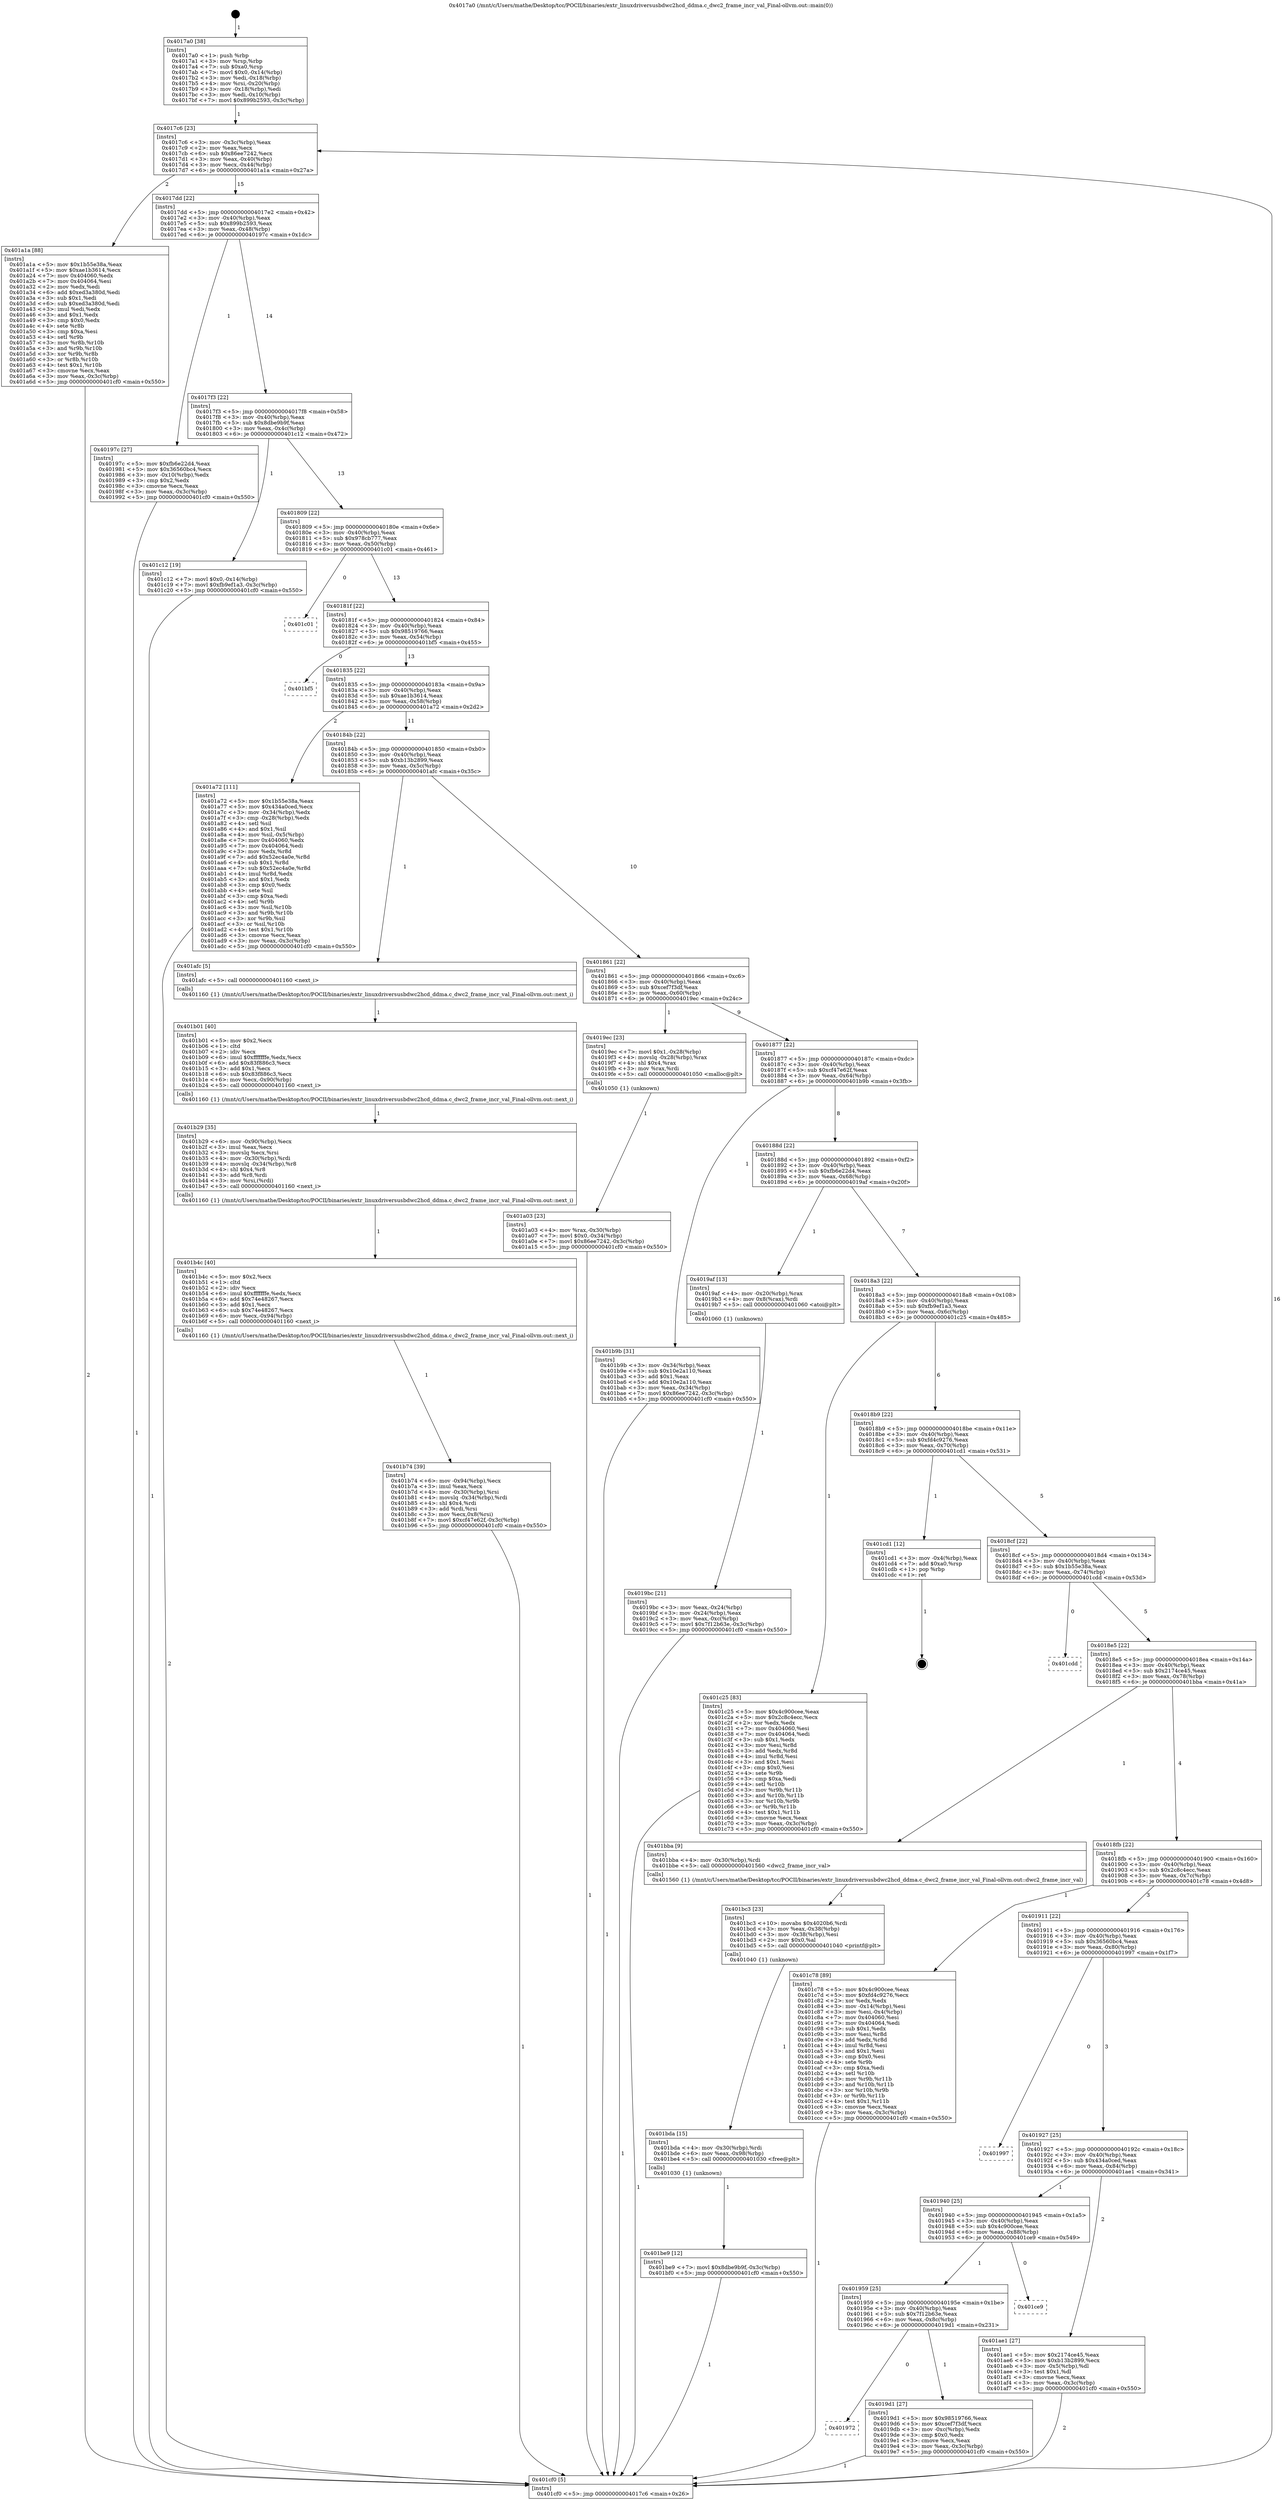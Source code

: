 digraph "0x4017a0" {
  label = "0x4017a0 (/mnt/c/Users/mathe/Desktop/tcc/POCII/binaries/extr_linuxdriversusbdwc2hcd_ddma.c_dwc2_frame_incr_val_Final-ollvm.out::main(0))"
  labelloc = "t"
  node[shape=record]

  Entry [label="",width=0.3,height=0.3,shape=circle,fillcolor=black,style=filled]
  "0x4017c6" [label="{
     0x4017c6 [23]\l
     | [instrs]\l
     &nbsp;&nbsp;0x4017c6 \<+3\>: mov -0x3c(%rbp),%eax\l
     &nbsp;&nbsp;0x4017c9 \<+2\>: mov %eax,%ecx\l
     &nbsp;&nbsp;0x4017cb \<+6\>: sub $0x86ee7242,%ecx\l
     &nbsp;&nbsp;0x4017d1 \<+3\>: mov %eax,-0x40(%rbp)\l
     &nbsp;&nbsp;0x4017d4 \<+3\>: mov %ecx,-0x44(%rbp)\l
     &nbsp;&nbsp;0x4017d7 \<+6\>: je 0000000000401a1a \<main+0x27a\>\l
  }"]
  "0x401a1a" [label="{
     0x401a1a [88]\l
     | [instrs]\l
     &nbsp;&nbsp;0x401a1a \<+5\>: mov $0x1b55e38a,%eax\l
     &nbsp;&nbsp;0x401a1f \<+5\>: mov $0xae1b3614,%ecx\l
     &nbsp;&nbsp;0x401a24 \<+7\>: mov 0x404060,%edx\l
     &nbsp;&nbsp;0x401a2b \<+7\>: mov 0x404064,%esi\l
     &nbsp;&nbsp;0x401a32 \<+2\>: mov %edx,%edi\l
     &nbsp;&nbsp;0x401a34 \<+6\>: add $0xed3a380d,%edi\l
     &nbsp;&nbsp;0x401a3a \<+3\>: sub $0x1,%edi\l
     &nbsp;&nbsp;0x401a3d \<+6\>: sub $0xed3a380d,%edi\l
     &nbsp;&nbsp;0x401a43 \<+3\>: imul %edi,%edx\l
     &nbsp;&nbsp;0x401a46 \<+3\>: and $0x1,%edx\l
     &nbsp;&nbsp;0x401a49 \<+3\>: cmp $0x0,%edx\l
     &nbsp;&nbsp;0x401a4c \<+4\>: sete %r8b\l
     &nbsp;&nbsp;0x401a50 \<+3\>: cmp $0xa,%esi\l
     &nbsp;&nbsp;0x401a53 \<+4\>: setl %r9b\l
     &nbsp;&nbsp;0x401a57 \<+3\>: mov %r8b,%r10b\l
     &nbsp;&nbsp;0x401a5a \<+3\>: and %r9b,%r10b\l
     &nbsp;&nbsp;0x401a5d \<+3\>: xor %r9b,%r8b\l
     &nbsp;&nbsp;0x401a60 \<+3\>: or %r8b,%r10b\l
     &nbsp;&nbsp;0x401a63 \<+4\>: test $0x1,%r10b\l
     &nbsp;&nbsp;0x401a67 \<+3\>: cmovne %ecx,%eax\l
     &nbsp;&nbsp;0x401a6a \<+3\>: mov %eax,-0x3c(%rbp)\l
     &nbsp;&nbsp;0x401a6d \<+5\>: jmp 0000000000401cf0 \<main+0x550\>\l
  }"]
  "0x4017dd" [label="{
     0x4017dd [22]\l
     | [instrs]\l
     &nbsp;&nbsp;0x4017dd \<+5\>: jmp 00000000004017e2 \<main+0x42\>\l
     &nbsp;&nbsp;0x4017e2 \<+3\>: mov -0x40(%rbp),%eax\l
     &nbsp;&nbsp;0x4017e5 \<+5\>: sub $0x899b2593,%eax\l
     &nbsp;&nbsp;0x4017ea \<+3\>: mov %eax,-0x48(%rbp)\l
     &nbsp;&nbsp;0x4017ed \<+6\>: je 000000000040197c \<main+0x1dc\>\l
  }"]
  Exit [label="",width=0.3,height=0.3,shape=circle,fillcolor=black,style=filled,peripheries=2]
  "0x40197c" [label="{
     0x40197c [27]\l
     | [instrs]\l
     &nbsp;&nbsp;0x40197c \<+5\>: mov $0xfb6e22d4,%eax\l
     &nbsp;&nbsp;0x401981 \<+5\>: mov $0x36560bc4,%ecx\l
     &nbsp;&nbsp;0x401986 \<+3\>: mov -0x10(%rbp),%edx\l
     &nbsp;&nbsp;0x401989 \<+3\>: cmp $0x2,%edx\l
     &nbsp;&nbsp;0x40198c \<+3\>: cmovne %ecx,%eax\l
     &nbsp;&nbsp;0x40198f \<+3\>: mov %eax,-0x3c(%rbp)\l
     &nbsp;&nbsp;0x401992 \<+5\>: jmp 0000000000401cf0 \<main+0x550\>\l
  }"]
  "0x4017f3" [label="{
     0x4017f3 [22]\l
     | [instrs]\l
     &nbsp;&nbsp;0x4017f3 \<+5\>: jmp 00000000004017f8 \<main+0x58\>\l
     &nbsp;&nbsp;0x4017f8 \<+3\>: mov -0x40(%rbp),%eax\l
     &nbsp;&nbsp;0x4017fb \<+5\>: sub $0x8dbe9b9f,%eax\l
     &nbsp;&nbsp;0x401800 \<+3\>: mov %eax,-0x4c(%rbp)\l
     &nbsp;&nbsp;0x401803 \<+6\>: je 0000000000401c12 \<main+0x472\>\l
  }"]
  "0x401cf0" [label="{
     0x401cf0 [5]\l
     | [instrs]\l
     &nbsp;&nbsp;0x401cf0 \<+5\>: jmp 00000000004017c6 \<main+0x26\>\l
  }"]
  "0x4017a0" [label="{
     0x4017a0 [38]\l
     | [instrs]\l
     &nbsp;&nbsp;0x4017a0 \<+1\>: push %rbp\l
     &nbsp;&nbsp;0x4017a1 \<+3\>: mov %rsp,%rbp\l
     &nbsp;&nbsp;0x4017a4 \<+7\>: sub $0xa0,%rsp\l
     &nbsp;&nbsp;0x4017ab \<+7\>: movl $0x0,-0x14(%rbp)\l
     &nbsp;&nbsp;0x4017b2 \<+3\>: mov %edi,-0x18(%rbp)\l
     &nbsp;&nbsp;0x4017b5 \<+4\>: mov %rsi,-0x20(%rbp)\l
     &nbsp;&nbsp;0x4017b9 \<+3\>: mov -0x18(%rbp),%edi\l
     &nbsp;&nbsp;0x4017bc \<+3\>: mov %edi,-0x10(%rbp)\l
     &nbsp;&nbsp;0x4017bf \<+7\>: movl $0x899b2593,-0x3c(%rbp)\l
  }"]
  "0x401be9" [label="{
     0x401be9 [12]\l
     | [instrs]\l
     &nbsp;&nbsp;0x401be9 \<+7\>: movl $0x8dbe9b9f,-0x3c(%rbp)\l
     &nbsp;&nbsp;0x401bf0 \<+5\>: jmp 0000000000401cf0 \<main+0x550\>\l
  }"]
  "0x401c12" [label="{
     0x401c12 [19]\l
     | [instrs]\l
     &nbsp;&nbsp;0x401c12 \<+7\>: movl $0x0,-0x14(%rbp)\l
     &nbsp;&nbsp;0x401c19 \<+7\>: movl $0xfb9ef1a3,-0x3c(%rbp)\l
     &nbsp;&nbsp;0x401c20 \<+5\>: jmp 0000000000401cf0 \<main+0x550\>\l
  }"]
  "0x401809" [label="{
     0x401809 [22]\l
     | [instrs]\l
     &nbsp;&nbsp;0x401809 \<+5\>: jmp 000000000040180e \<main+0x6e\>\l
     &nbsp;&nbsp;0x40180e \<+3\>: mov -0x40(%rbp),%eax\l
     &nbsp;&nbsp;0x401811 \<+5\>: sub $0x978cb777,%eax\l
     &nbsp;&nbsp;0x401816 \<+3\>: mov %eax,-0x50(%rbp)\l
     &nbsp;&nbsp;0x401819 \<+6\>: je 0000000000401c01 \<main+0x461\>\l
  }"]
  "0x401bda" [label="{
     0x401bda [15]\l
     | [instrs]\l
     &nbsp;&nbsp;0x401bda \<+4\>: mov -0x30(%rbp),%rdi\l
     &nbsp;&nbsp;0x401bde \<+6\>: mov %eax,-0x98(%rbp)\l
     &nbsp;&nbsp;0x401be4 \<+5\>: call 0000000000401030 \<free@plt\>\l
     | [calls]\l
     &nbsp;&nbsp;0x401030 \{1\} (unknown)\l
  }"]
  "0x401c01" [label="{
     0x401c01\l
  }", style=dashed]
  "0x40181f" [label="{
     0x40181f [22]\l
     | [instrs]\l
     &nbsp;&nbsp;0x40181f \<+5\>: jmp 0000000000401824 \<main+0x84\>\l
     &nbsp;&nbsp;0x401824 \<+3\>: mov -0x40(%rbp),%eax\l
     &nbsp;&nbsp;0x401827 \<+5\>: sub $0x98519766,%eax\l
     &nbsp;&nbsp;0x40182c \<+3\>: mov %eax,-0x54(%rbp)\l
     &nbsp;&nbsp;0x40182f \<+6\>: je 0000000000401bf5 \<main+0x455\>\l
  }"]
  "0x401bc3" [label="{
     0x401bc3 [23]\l
     | [instrs]\l
     &nbsp;&nbsp;0x401bc3 \<+10\>: movabs $0x4020b6,%rdi\l
     &nbsp;&nbsp;0x401bcd \<+3\>: mov %eax,-0x38(%rbp)\l
     &nbsp;&nbsp;0x401bd0 \<+3\>: mov -0x38(%rbp),%esi\l
     &nbsp;&nbsp;0x401bd3 \<+2\>: mov $0x0,%al\l
     &nbsp;&nbsp;0x401bd5 \<+5\>: call 0000000000401040 \<printf@plt\>\l
     | [calls]\l
     &nbsp;&nbsp;0x401040 \{1\} (unknown)\l
  }"]
  "0x401bf5" [label="{
     0x401bf5\l
  }", style=dashed]
  "0x401835" [label="{
     0x401835 [22]\l
     | [instrs]\l
     &nbsp;&nbsp;0x401835 \<+5\>: jmp 000000000040183a \<main+0x9a\>\l
     &nbsp;&nbsp;0x40183a \<+3\>: mov -0x40(%rbp),%eax\l
     &nbsp;&nbsp;0x40183d \<+5\>: sub $0xae1b3614,%eax\l
     &nbsp;&nbsp;0x401842 \<+3\>: mov %eax,-0x58(%rbp)\l
     &nbsp;&nbsp;0x401845 \<+6\>: je 0000000000401a72 \<main+0x2d2\>\l
  }"]
  "0x401b74" [label="{
     0x401b74 [39]\l
     | [instrs]\l
     &nbsp;&nbsp;0x401b74 \<+6\>: mov -0x94(%rbp),%ecx\l
     &nbsp;&nbsp;0x401b7a \<+3\>: imul %eax,%ecx\l
     &nbsp;&nbsp;0x401b7d \<+4\>: mov -0x30(%rbp),%rsi\l
     &nbsp;&nbsp;0x401b81 \<+4\>: movslq -0x34(%rbp),%rdi\l
     &nbsp;&nbsp;0x401b85 \<+4\>: shl $0x4,%rdi\l
     &nbsp;&nbsp;0x401b89 \<+3\>: add %rdi,%rsi\l
     &nbsp;&nbsp;0x401b8c \<+3\>: mov %ecx,0x8(%rsi)\l
     &nbsp;&nbsp;0x401b8f \<+7\>: movl $0xcf47e62f,-0x3c(%rbp)\l
     &nbsp;&nbsp;0x401b96 \<+5\>: jmp 0000000000401cf0 \<main+0x550\>\l
  }"]
  "0x401a72" [label="{
     0x401a72 [111]\l
     | [instrs]\l
     &nbsp;&nbsp;0x401a72 \<+5\>: mov $0x1b55e38a,%eax\l
     &nbsp;&nbsp;0x401a77 \<+5\>: mov $0x434a0ced,%ecx\l
     &nbsp;&nbsp;0x401a7c \<+3\>: mov -0x34(%rbp),%edx\l
     &nbsp;&nbsp;0x401a7f \<+3\>: cmp -0x28(%rbp),%edx\l
     &nbsp;&nbsp;0x401a82 \<+4\>: setl %sil\l
     &nbsp;&nbsp;0x401a86 \<+4\>: and $0x1,%sil\l
     &nbsp;&nbsp;0x401a8a \<+4\>: mov %sil,-0x5(%rbp)\l
     &nbsp;&nbsp;0x401a8e \<+7\>: mov 0x404060,%edx\l
     &nbsp;&nbsp;0x401a95 \<+7\>: mov 0x404064,%edi\l
     &nbsp;&nbsp;0x401a9c \<+3\>: mov %edx,%r8d\l
     &nbsp;&nbsp;0x401a9f \<+7\>: add $0x52ec4a0e,%r8d\l
     &nbsp;&nbsp;0x401aa6 \<+4\>: sub $0x1,%r8d\l
     &nbsp;&nbsp;0x401aaa \<+7\>: sub $0x52ec4a0e,%r8d\l
     &nbsp;&nbsp;0x401ab1 \<+4\>: imul %r8d,%edx\l
     &nbsp;&nbsp;0x401ab5 \<+3\>: and $0x1,%edx\l
     &nbsp;&nbsp;0x401ab8 \<+3\>: cmp $0x0,%edx\l
     &nbsp;&nbsp;0x401abb \<+4\>: sete %sil\l
     &nbsp;&nbsp;0x401abf \<+3\>: cmp $0xa,%edi\l
     &nbsp;&nbsp;0x401ac2 \<+4\>: setl %r9b\l
     &nbsp;&nbsp;0x401ac6 \<+3\>: mov %sil,%r10b\l
     &nbsp;&nbsp;0x401ac9 \<+3\>: and %r9b,%r10b\l
     &nbsp;&nbsp;0x401acc \<+3\>: xor %r9b,%sil\l
     &nbsp;&nbsp;0x401acf \<+3\>: or %sil,%r10b\l
     &nbsp;&nbsp;0x401ad2 \<+4\>: test $0x1,%r10b\l
     &nbsp;&nbsp;0x401ad6 \<+3\>: cmovne %ecx,%eax\l
     &nbsp;&nbsp;0x401ad9 \<+3\>: mov %eax,-0x3c(%rbp)\l
     &nbsp;&nbsp;0x401adc \<+5\>: jmp 0000000000401cf0 \<main+0x550\>\l
  }"]
  "0x40184b" [label="{
     0x40184b [22]\l
     | [instrs]\l
     &nbsp;&nbsp;0x40184b \<+5\>: jmp 0000000000401850 \<main+0xb0\>\l
     &nbsp;&nbsp;0x401850 \<+3\>: mov -0x40(%rbp),%eax\l
     &nbsp;&nbsp;0x401853 \<+5\>: sub $0xb13b2899,%eax\l
     &nbsp;&nbsp;0x401858 \<+3\>: mov %eax,-0x5c(%rbp)\l
     &nbsp;&nbsp;0x40185b \<+6\>: je 0000000000401afc \<main+0x35c\>\l
  }"]
  "0x401b4c" [label="{
     0x401b4c [40]\l
     | [instrs]\l
     &nbsp;&nbsp;0x401b4c \<+5\>: mov $0x2,%ecx\l
     &nbsp;&nbsp;0x401b51 \<+1\>: cltd\l
     &nbsp;&nbsp;0x401b52 \<+2\>: idiv %ecx\l
     &nbsp;&nbsp;0x401b54 \<+6\>: imul $0xfffffffe,%edx,%ecx\l
     &nbsp;&nbsp;0x401b5a \<+6\>: add $0x74e48267,%ecx\l
     &nbsp;&nbsp;0x401b60 \<+3\>: add $0x1,%ecx\l
     &nbsp;&nbsp;0x401b63 \<+6\>: sub $0x74e48267,%ecx\l
     &nbsp;&nbsp;0x401b69 \<+6\>: mov %ecx,-0x94(%rbp)\l
     &nbsp;&nbsp;0x401b6f \<+5\>: call 0000000000401160 \<next_i\>\l
     | [calls]\l
     &nbsp;&nbsp;0x401160 \{1\} (/mnt/c/Users/mathe/Desktop/tcc/POCII/binaries/extr_linuxdriversusbdwc2hcd_ddma.c_dwc2_frame_incr_val_Final-ollvm.out::next_i)\l
  }"]
  "0x401afc" [label="{
     0x401afc [5]\l
     | [instrs]\l
     &nbsp;&nbsp;0x401afc \<+5\>: call 0000000000401160 \<next_i\>\l
     | [calls]\l
     &nbsp;&nbsp;0x401160 \{1\} (/mnt/c/Users/mathe/Desktop/tcc/POCII/binaries/extr_linuxdriversusbdwc2hcd_ddma.c_dwc2_frame_incr_val_Final-ollvm.out::next_i)\l
  }"]
  "0x401861" [label="{
     0x401861 [22]\l
     | [instrs]\l
     &nbsp;&nbsp;0x401861 \<+5\>: jmp 0000000000401866 \<main+0xc6\>\l
     &nbsp;&nbsp;0x401866 \<+3\>: mov -0x40(%rbp),%eax\l
     &nbsp;&nbsp;0x401869 \<+5\>: sub $0xcef7f3df,%eax\l
     &nbsp;&nbsp;0x40186e \<+3\>: mov %eax,-0x60(%rbp)\l
     &nbsp;&nbsp;0x401871 \<+6\>: je 00000000004019ec \<main+0x24c\>\l
  }"]
  "0x401b29" [label="{
     0x401b29 [35]\l
     | [instrs]\l
     &nbsp;&nbsp;0x401b29 \<+6\>: mov -0x90(%rbp),%ecx\l
     &nbsp;&nbsp;0x401b2f \<+3\>: imul %eax,%ecx\l
     &nbsp;&nbsp;0x401b32 \<+3\>: movslq %ecx,%rsi\l
     &nbsp;&nbsp;0x401b35 \<+4\>: mov -0x30(%rbp),%rdi\l
     &nbsp;&nbsp;0x401b39 \<+4\>: movslq -0x34(%rbp),%r8\l
     &nbsp;&nbsp;0x401b3d \<+4\>: shl $0x4,%r8\l
     &nbsp;&nbsp;0x401b41 \<+3\>: add %r8,%rdi\l
     &nbsp;&nbsp;0x401b44 \<+3\>: mov %rsi,(%rdi)\l
     &nbsp;&nbsp;0x401b47 \<+5\>: call 0000000000401160 \<next_i\>\l
     | [calls]\l
     &nbsp;&nbsp;0x401160 \{1\} (/mnt/c/Users/mathe/Desktop/tcc/POCII/binaries/extr_linuxdriversusbdwc2hcd_ddma.c_dwc2_frame_incr_val_Final-ollvm.out::next_i)\l
  }"]
  "0x4019ec" [label="{
     0x4019ec [23]\l
     | [instrs]\l
     &nbsp;&nbsp;0x4019ec \<+7\>: movl $0x1,-0x28(%rbp)\l
     &nbsp;&nbsp;0x4019f3 \<+4\>: movslq -0x28(%rbp),%rax\l
     &nbsp;&nbsp;0x4019f7 \<+4\>: shl $0x4,%rax\l
     &nbsp;&nbsp;0x4019fb \<+3\>: mov %rax,%rdi\l
     &nbsp;&nbsp;0x4019fe \<+5\>: call 0000000000401050 \<malloc@plt\>\l
     | [calls]\l
     &nbsp;&nbsp;0x401050 \{1\} (unknown)\l
  }"]
  "0x401877" [label="{
     0x401877 [22]\l
     | [instrs]\l
     &nbsp;&nbsp;0x401877 \<+5\>: jmp 000000000040187c \<main+0xdc\>\l
     &nbsp;&nbsp;0x40187c \<+3\>: mov -0x40(%rbp),%eax\l
     &nbsp;&nbsp;0x40187f \<+5\>: sub $0xcf47e62f,%eax\l
     &nbsp;&nbsp;0x401884 \<+3\>: mov %eax,-0x64(%rbp)\l
     &nbsp;&nbsp;0x401887 \<+6\>: je 0000000000401b9b \<main+0x3fb\>\l
  }"]
  "0x401b01" [label="{
     0x401b01 [40]\l
     | [instrs]\l
     &nbsp;&nbsp;0x401b01 \<+5\>: mov $0x2,%ecx\l
     &nbsp;&nbsp;0x401b06 \<+1\>: cltd\l
     &nbsp;&nbsp;0x401b07 \<+2\>: idiv %ecx\l
     &nbsp;&nbsp;0x401b09 \<+6\>: imul $0xfffffffe,%edx,%ecx\l
     &nbsp;&nbsp;0x401b0f \<+6\>: add $0x83f886c3,%ecx\l
     &nbsp;&nbsp;0x401b15 \<+3\>: add $0x1,%ecx\l
     &nbsp;&nbsp;0x401b18 \<+6\>: sub $0x83f886c3,%ecx\l
     &nbsp;&nbsp;0x401b1e \<+6\>: mov %ecx,-0x90(%rbp)\l
     &nbsp;&nbsp;0x401b24 \<+5\>: call 0000000000401160 \<next_i\>\l
     | [calls]\l
     &nbsp;&nbsp;0x401160 \{1\} (/mnt/c/Users/mathe/Desktop/tcc/POCII/binaries/extr_linuxdriversusbdwc2hcd_ddma.c_dwc2_frame_incr_val_Final-ollvm.out::next_i)\l
  }"]
  "0x401b9b" [label="{
     0x401b9b [31]\l
     | [instrs]\l
     &nbsp;&nbsp;0x401b9b \<+3\>: mov -0x34(%rbp),%eax\l
     &nbsp;&nbsp;0x401b9e \<+5\>: sub $0x10e2a110,%eax\l
     &nbsp;&nbsp;0x401ba3 \<+3\>: add $0x1,%eax\l
     &nbsp;&nbsp;0x401ba6 \<+5\>: add $0x10e2a110,%eax\l
     &nbsp;&nbsp;0x401bab \<+3\>: mov %eax,-0x34(%rbp)\l
     &nbsp;&nbsp;0x401bae \<+7\>: movl $0x86ee7242,-0x3c(%rbp)\l
     &nbsp;&nbsp;0x401bb5 \<+5\>: jmp 0000000000401cf0 \<main+0x550\>\l
  }"]
  "0x40188d" [label="{
     0x40188d [22]\l
     | [instrs]\l
     &nbsp;&nbsp;0x40188d \<+5\>: jmp 0000000000401892 \<main+0xf2\>\l
     &nbsp;&nbsp;0x401892 \<+3\>: mov -0x40(%rbp),%eax\l
     &nbsp;&nbsp;0x401895 \<+5\>: sub $0xfb6e22d4,%eax\l
     &nbsp;&nbsp;0x40189a \<+3\>: mov %eax,-0x68(%rbp)\l
     &nbsp;&nbsp;0x40189d \<+6\>: je 00000000004019af \<main+0x20f\>\l
  }"]
  "0x401a03" [label="{
     0x401a03 [23]\l
     | [instrs]\l
     &nbsp;&nbsp;0x401a03 \<+4\>: mov %rax,-0x30(%rbp)\l
     &nbsp;&nbsp;0x401a07 \<+7\>: movl $0x0,-0x34(%rbp)\l
     &nbsp;&nbsp;0x401a0e \<+7\>: movl $0x86ee7242,-0x3c(%rbp)\l
     &nbsp;&nbsp;0x401a15 \<+5\>: jmp 0000000000401cf0 \<main+0x550\>\l
  }"]
  "0x4019af" [label="{
     0x4019af [13]\l
     | [instrs]\l
     &nbsp;&nbsp;0x4019af \<+4\>: mov -0x20(%rbp),%rax\l
     &nbsp;&nbsp;0x4019b3 \<+4\>: mov 0x8(%rax),%rdi\l
     &nbsp;&nbsp;0x4019b7 \<+5\>: call 0000000000401060 \<atoi@plt\>\l
     | [calls]\l
     &nbsp;&nbsp;0x401060 \{1\} (unknown)\l
  }"]
  "0x4018a3" [label="{
     0x4018a3 [22]\l
     | [instrs]\l
     &nbsp;&nbsp;0x4018a3 \<+5\>: jmp 00000000004018a8 \<main+0x108\>\l
     &nbsp;&nbsp;0x4018a8 \<+3\>: mov -0x40(%rbp),%eax\l
     &nbsp;&nbsp;0x4018ab \<+5\>: sub $0xfb9ef1a3,%eax\l
     &nbsp;&nbsp;0x4018b0 \<+3\>: mov %eax,-0x6c(%rbp)\l
     &nbsp;&nbsp;0x4018b3 \<+6\>: je 0000000000401c25 \<main+0x485\>\l
  }"]
  "0x4019bc" [label="{
     0x4019bc [21]\l
     | [instrs]\l
     &nbsp;&nbsp;0x4019bc \<+3\>: mov %eax,-0x24(%rbp)\l
     &nbsp;&nbsp;0x4019bf \<+3\>: mov -0x24(%rbp),%eax\l
     &nbsp;&nbsp;0x4019c2 \<+3\>: mov %eax,-0xc(%rbp)\l
     &nbsp;&nbsp;0x4019c5 \<+7\>: movl $0x7f12b63e,-0x3c(%rbp)\l
     &nbsp;&nbsp;0x4019cc \<+5\>: jmp 0000000000401cf0 \<main+0x550\>\l
  }"]
  "0x401972" [label="{
     0x401972\l
  }", style=dashed]
  "0x401c25" [label="{
     0x401c25 [83]\l
     | [instrs]\l
     &nbsp;&nbsp;0x401c25 \<+5\>: mov $0x4c900cee,%eax\l
     &nbsp;&nbsp;0x401c2a \<+5\>: mov $0x2c8c4ecc,%ecx\l
     &nbsp;&nbsp;0x401c2f \<+2\>: xor %edx,%edx\l
     &nbsp;&nbsp;0x401c31 \<+7\>: mov 0x404060,%esi\l
     &nbsp;&nbsp;0x401c38 \<+7\>: mov 0x404064,%edi\l
     &nbsp;&nbsp;0x401c3f \<+3\>: sub $0x1,%edx\l
     &nbsp;&nbsp;0x401c42 \<+3\>: mov %esi,%r8d\l
     &nbsp;&nbsp;0x401c45 \<+3\>: add %edx,%r8d\l
     &nbsp;&nbsp;0x401c48 \<+4\>: imul %r8d,%esi\l
     &nbsp;&nbsp;0x401c4c \<+3\>: and $0x1,%esi\l
     &nbsp;&nbsp;0x401c4f \<+3\>: cmp $0x0,%esi\l
     &nbsp;&nbsp;0x401c52 \<+4\>: sete %r9b\l
     &nbsp;&nbsp;0x401c56 \<+3\>: cmp $0xa,%edi\l
     &nbsp;&nbsp;0x401c59 \<+4\>: setl %r10b\l
     &nbsp;&nbsp;0x401c5d \<+3\>: mov %r9b,%r11b\l
     &nbsp;&nbsp;0x401c60 \<+3\>: and %r10b,%r11b\l
     &nbsp;&nbsp;0x401c63 \<+3\>: xor %r10b,%r9b\l
     &nbsp;&nbsp;0x401c66 \<+3\>: or %r9b,%r11b\l
     &nbsp;&nbsp;0x401c69 \<+4\>: test $0x1,%r11b\l
     &nbsp;&nbsp;0x401c6d \<+3\>: cmovne %ecx,%eax\l
     &nbsp;&nbsp;0x401c70 \<+3\>: mov %eax,-0x3c(%rbp)\l
     &nbsp;&nbsp;0x401c73 \<+5\>: jmp 0000000000401cf0 \<main+0x550\>\l
  }"]
  "0x4018b9" [label="{
     0x4018b9 [22]\l
     | [instrs]\l
     &nbsp;&nbsp;0x4018b9 \<+5\>: jmp 00000000004018be \<main+0x11e\>\l
     &nbsp;&nbsp;0x4018be \<+3\>: mov -0x40(%rbp),%eax\l
     &nbsp;&nbsp;0x4018c1 \<+5\>: sub $0xfd4c9276,%eax\l
     &nbsp;&nbsp;0x4018c6 \<+3\>: mov %eax,-0x70(%rbp)\l
     &nbsp;&nbsp;0x4018c9 \<+6\>: je 0000000000401cd1 \<main+0x531\>\l
  }"]
  "0x4019d1" [label="{
     0x4019d1 [27]\l
     | [instrs]\l
     &nbsp;&nbsp;0x4019d1 \<+5\>: mov $0x98519766,%eax\l
     &nbsp;&nbsp;0x4019d6 \<+5\>: mov $0xcef7f3df,%ecx\l
     &nbsp;&nbsp;0x4019db \<+3\>: mov -0xc(%rbp),%edx\l
     &nbsp;&nbsp;0x4019de \<+3\>: cmp $0x0,%edx\l
     &nbsp;&nbsp;0x4019e1 \<+3\>: cmove %ecx,%eax\l
     &nbsp;&nbsp;0x4019e4 \<+3\>: mov %eax,-0x3c(%rbp)\l
     &nbsp;&nbsp;0x4019e7 \<+5\>: jmp 0000000000401cf0 \<main+0x550\>\l
  }"]
  "0x401cd1" [label="{
     0x401cd1 [12]\l
     | [instrs]\l
     &nbsp;&nbsp;0x401cd1 \<+3\>: mov -0x4(%rbp),%eax\l
     &nbsp;&nbsp;0x401cd4 \<+7\>: add $0xa0,%rsp\l
     &nbsp;&nbsp;0x401cdb \<+1\>: pop %rbp\l
     &nbsp;&nbsp;0x401cdc \<+1\>: ret\l
  }"]
  "0x4018cf" [label="{
     0x4018cf [22]\l
     | [instrs]\l
     &nbsp;&nbsp;0x4018cf \<+5\>: jmp 00000000004018d4 \<main+0x134\>\l
     &nbsp;&nbsp;0x4018d4 \<+3\>: mov -0x40(%rbp),%eax\l
     &nbsp;&nbsp;0x4018d7 \<+5\>: sub $0x1b55e38a,%eax\l
     &nbsp;&nbsp;0x4018dc \<+3\>: mov %eax,-0x74(%rbp)\l
     &nbsp;&nbsp;0x4018df \<+6\>: je 0000000000401cdd \<main+0x53d\>\l
  }"]
  "0x401959" [label="{
     0x401959 [25]\l
     | [instrs]\l
     &nbsp;&nbsp;0x401959 \<+5\>: jmp 000000000040195e \<main+0x1be\>\l
     &nbsp;&nbsp;0x40195e \<+3\>: mov -0x40(%rbp),%eax\l
     &nbsp;&nbsp;0x401961 \<+5\>: sub $0x7f12b63e,%eax\l
     &nbsp;&nbsp;0x401966 \<+6\>: mov %eax,-0x8c(%rbp)\l
     &nbsp;&nbsp;0x40196c \<+6\>: je 00000000004019d1 \<main+0x231\>\l
  }"]
  "0x401cdd" [label="{
     0x401cdd\l
  }", style=dashed]
  "0x4018e5" [label="{
     0x4018e5 [22]\l
     | [instrs]\l
     &nbsp;&nbsp;0x4018e5 \<+5\>: jmp 00000000004018ea \<main+0x14a\>\l
     &nbsp;&nbsp;0x4018ea \<+3\>: mov -0x40(%rbp),%eax\l
     &nbsp;&nbsp;0x4018ed \<+5\>: sub $0x2174ce45,%eax\l
     &nbsp;&nbsp;0x4018f2 \<+3\>: mov %eax,-0x78(%rbp)\l
     &nbsp;&nbsp;0x4018f5 \<+6\>: je 0000000000401bba \<main+0x41a\>\l
  }"]
  "0x401ce9" [label="{
     0x401ce9\l
  }", style=dashed]
  "0x401bba" [label="{
     0x401bba [9]\l
     | [instrs]\l
     &nbsp;&nbsp;0x401bba \<+4\>: mov -0x30(%rbp),%rdi\l
     &nbsp;&nbsp;0x401bbe \<+5\>: call 0000000000401560 \<dwc2_frame_incr_val\>\l
     | [calls]\l
     &nbsp;&nbsp;0x401560 \{1\} (/mnt/c/Users/mathe/Desktop/tcc/POCII/binaries/extr_linuxdriversusbdwc2hcd_ddma.c_dwc2_frame_incr_val_Final-ollvm.out::dwc2_frame_incr_val)\l
  }"]
  "0x4018fb" [label="{
     0x4018fb [22]\l
     | [instrs]\l
     &nbsp;&nbsp;0x4018fb \<+5\>: jmp 0000000000401900 \<main+0x160\>\l
     &nbsp;&nbsp;0x401900 \<+3\>: mov -0x40(%rbp),%eax\l
     &nbsp;&nbsp;0x401903 \<+5\>: sub $0x2c8c4ecc,%eax\l
     &nbsp;&nbsp;0x401908 \<+3\>: mov %eax,-0x7c(%rbp)\l
     &nbsp;&nbsp;0x40190b \<+6\>: je 0000000000401c78 \<main+0x4d8\>\l
  }"]
  "0x401940" [label="{
     0x401940 [25]\l
     | [instrs]\l
     &nbsp;&nbsp;0x401940 \<+5\>: jmp 0000000000401945 \<main+0x1a5\>\l
     &nbsp;&nbsp;0x401945 \<+3\>: mov -0x40(%rbp),%eax\l
     &nbsp;&nbsp;0x401948 \<+5\>: sub $0x4c900cee,%eax\l
     &nbsp;&nbsp;0x40194d \<+6\>: mov %eax,-0x88(%rbp)\l
     &nbsp;&nbsp;0x401953 \<+6\>: je 0000000000401ce9 \<main+0x549\>\l
  }"]
  "0x401c78" [label="{
     0x401c78 [89]\l
     | [instrs]\l
     &nbsp;&nbsp;0x401c78 \<+5\>: mov $0x4c900cee,%eax\l
     &nbsp;&nbsp;0x401c7d \<+5\>: mov $0xfd4c9276,%ecx\l
     &nbsp;&nbsp;0x401c82 \<+2\>: xor %edx,%edx\l
     &nbsp;&nbsp;0x401c84 \<+3\>: mov -0x14(%rbp),%esi\l
     &nbsp;&nbsp;0x401c87 \<+3\>: mov %esi,-0x4(%rbp)\l
     &nbsp;&nbsp;0x401c8a \<+7\>: mov 0x404060,%esi\l
     &nbsp;&nbsp;0x401c91 \<+7\>: mov 0x404064,%edi\l
     &nbsp;&nbsp;0x401c98 \<+3\>: sub $0x1,%edx\l
     &nbsp;&nbsp;0x401c9b \<+3\>: mov %esi,%r8d\l
     &nbsp;&nbsp;0x401c9e \<+3\>: add %edx,%r8d\l
     &nbsp;&nbsp;0x401ca1 \<+4\>: imul %r8d,%esi\l
     &nbsp;&nbsp;0x401ca5 \<+3\>: and $0x1,%esi\l
     &nbsp;&nbsp;0x401ca8 \<+3\>: cmp $0x0,%esi\l
     &nbsp;&nbsp;0x401cab \<+4\>: sete %r9b\l
     &nbsp;&nbsp;0x401caf \<+3\>: cmp $0xa,%edi\l
     &nbsp;&nbsp;0x401cb2 \<+4\>: setl %r10b\l
     &nbsp;&nbsp;0x401cb6 \<+3\>: mov %r9b,%r11b\l
     &nbsp;&nbsp;0x401cb9 \<+3\>: and %r10b,%r11b\l
     &nbsp;&nbsp;0x401cbc \<+3\>: xor %r10b,%r9b\l
     &nbsp;&nbsp;0x401cbf \<+3\>: or %r9b,%r11b\l
     &nbsp;&nbsp;0x401cc2 \<+4\>: test $0x1,%r11b\l
     &nbsp;&nbsp;0x401cc6 \<+3\>: cmovne %ecx,%eax\l
     &nbsp;&nbsp;0x401cc9 \<+3\>: mov %eax,-0x3c(%rbp)\l
     &nbsp;&nbsp;0x401ccc \<+5\>: jmp 0000000000401cf0 \<main+0x550\>\l
  }"]
  "0x401911" [label="{
     0x401911 [22]\l
     | [instrs]\l
     &nbsp;&nbsp;0x401911 \<+5\>: jmp 0000000000401916 \<main+0x176\>\l
     &nbsp;&nbsp;0x401916 \<+3\>: mov -0x40(%rbp),%eax\l
     &nbsp;&nbsp;0x401919 \<+5\>: sub $0x36560bc4,%eax\l
     &nbsp;&nbsp;0x40191e \<+3\>: mov %eax,-0x80(%rbp)\l
     &nbsp;&nbsp;0x401921 \<+6\>: je 0000000000401997 \<main+0x1f7\>\l
  }"]
  "0x401ae1" [label="{
     0x401ae1 [27]\l
     | [instrs]\l
     &nbsp;&nbsp;0x401ae1 \<+5\>: mov $0x2174ce45,%eax\l
     &nbsp;&nbsp;0x401ae6 \<+5\>: mov $0xb13b2899,%ecx\l
     &nbsp;&nbsp;0x401aeb \<+3\>: mov -0x5(%rbp),%dl\l
     &nbsp;&nbsp;0x401aee \<+3\>: test $0x1,%dl\l
     &nbsp;&nbsp;0x401af1 \<+3\>: cmovne %ecx,%eax\l
     &nbsp;&nbsp;0x401af4 \<+3\>: mov %eax,-0x3c(%rbp)\l
     &nbsp;&nbsp;0x401af7 \<+5\>: jmp 0000000000401cf0 \<main+0x550\>\l
  }"]
  "0x401997" [label="{
     0x401997\l
  }", style=dashed]
  "0x401927" [label="{
     0x401927 [25]\l
     | [instrs]\l
     &nbsp;&nbsp;0x401927 \<+5\>: jmp 000000000040192c \<main+0x18c\>\l
     &nbsp;&nbsp;0x40192c \<+3\>: mov -0x40(%rbp),%eax\l
     &nbsp;&nbsp;0x40192f \<+5\>: sub $0x434a0ced,%eax\l
     &nbsp;&nbsp;0x401934 \<+6\>: mov %eax,-0x84(%rbp)\l
     &nbsp;&nbsp;0x40193a \<+6\>: je 0000000000401ae1 \<main+0x341\>\l
  }"]
  Entry -> "0x4017a0" [label=" 1"]
  "0x4017c6" -> "0x401a1a" [label=" 2"]
  "0x4017c6" -> "0x4017dd" [label=" 15"]
  "0x401cd1" -> Exit [label=" 1"]
  "0x4017dd" -> "0x40197c" [label=" 1"]
  "0x4017dd" -> "0x4017f3" [label=" 14"]
  "0x40197c" -> "0x401cf0" [label=" 1"]
  "0x4017a0" -> "0x4017c6" [label=" 1"]
  "0x401cf0" -> "0x4017c6" [label=" 16"]
  "0x401c78" -> "0x401cf0" [label=" 1"]
  "0x4017f3" -> "0x401c12" [label=" 1"]
  "0x4017f3" -> "0x401809" [label=" 13"]
  "0x401c25" -> "0x401cf0" [label=" 1"]
  "0x401809" -> "0x401c01" [label=" 0"]
  "0x401809" -> "0x40181f" [label=" 13"]
  "0x401c12" -> "0x401cf0" [label=" 1"]
  "0x40181f" -> "0x401bf5" [label=" 0"]
  "0x40181f" -> "0x401835" [label=" 13"]
  "0x401be9" -> "0x401cf0" [label=" 1"]
  "0x401835" -> "0x401a72" [label=" 2"]
  "0x401835" -> "0x40184b" [label=" 11"]
  "0x401bda" -> "0x401be9" [label=" 1"]
  "0x40184b" -> "0x401afc" [label=" 1"]
  "0x40184b" -> "0x401861" [label=" 10"]
  "0x401bc3" -> "0x401bda" [label=" 1"]
  "0x401861" -> "0x4019ec" [label=" 1"]
  "0x401861" -> "0x401877" [label=" 9"]
  "0x401bba" -> "0x401bc3" [label=" 1"]
  "0x401877" -> "0x401b9b" [label=" 1"]
  "0x401877" -> "0x40188d" [label=" 8"]
  "0x401b9b" -> "0x401cf0" [label=" 1"]
  "0x40188d" -> "0x4019af" [label=" 1"]
  "0x40188d" -> "0x4018a3" [label=" 7"]
  "0x4019af" -> "0x4019bc" [label=" 1"]
  "0x4019bc" -> "0x401cf0" [label=" 1"]
  "0x401b74" -> "0x401cf0" [label=" 1"]
  "0x4018a3" -> "0x401c25" [label=" 1"]
  "0x4018a3" -> "0x4018b9" [label=" 6"]
  "0x401b4c" -> "0x401b74" [label=" 1"]
  "0x4018b9" -> "0x401cd1" [label=" 1"]
  "0x4018b9" -> "0x4018cf" [label=" 5"]
  "0x401b29" -> "0x401b4c" [label=" 1"]
  "0x4018cf" -> "0x401cdd" [label=" 0"]
  "0x4018cf" -> "0x4018e5" [label=" 5"]
  "0x401afc" -> "0x401b01" [label=" 1"]
  "0x4018e5" -> "0x401bba" [label=" 1"]
  "0x4018e5" -> "0x4018fb" [label=" 4"]
  "0x401ae1" -> "0x401cf0" [label=" 2"]
  "0x4018fb" -> "0x401c78" [label=" 1"]
  "0x4018fb" -> "0x401911" [label=" 3"]
  "0x401a1a" -> "0x401cf0" [label=" 2"]
  "0x401911" -> "0x401997" [label=" 0"]
  "0x401911" -> "0x401927" [label=" 3"]
  "0x401a03" -> "0x401cf0" [label=" 1"]
  "0x401927" -> "0x401ae1" [label=" 2"]
  "0x401927" -> "0x401940" [label=" 1"]
  "0x401a72" -> "0x401cf0" [label=" 2"]
  "0x401940" -> "0x401ce9" [label=" 0"]
  "0x401940" -> "0x401959" [label=" 1"]
  "0x401b01" -> "0x401b29" [label=" 1"]
  "0x401959" -> "0x4019d1" [label=" 1"]
  "0x401959" -> "0x401972" [label=" 0"]
  "0x4019d1" -> "0x401cf0" [label=" 1"]
  "0x4019ec" -> "0x401a03" [label=" 1"]
}
